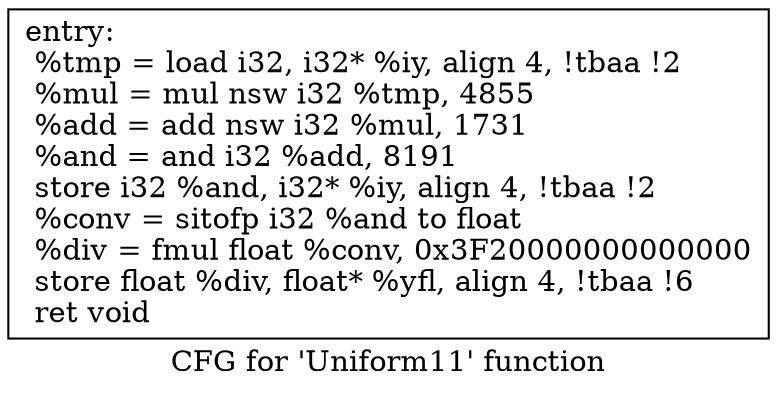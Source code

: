 digraph "CFG for 'Uniform11' function" {
	label="CFG for 'Uniform11' function";

	Node0x9684f30 [shape=record,label="{entry:\l  %tmp = load i32, i32* %iy, align 4, !tbaa !2\l  %mul = mul nsw i32 %tmp, 4855\l  %add = add nsw i32 %mul, 1731\l  %and = and i32 %add, 8191\l  store i32 %and, i32* %iy, align 4, !tbaa !2\l  %conv = sitofp i32 %and to float\l  %div = fmul float %conv, 0x3F20000000000000\l  store float %div, float* %yfl, align 4, !tbaa !6\l  ret void\l}"];
}
